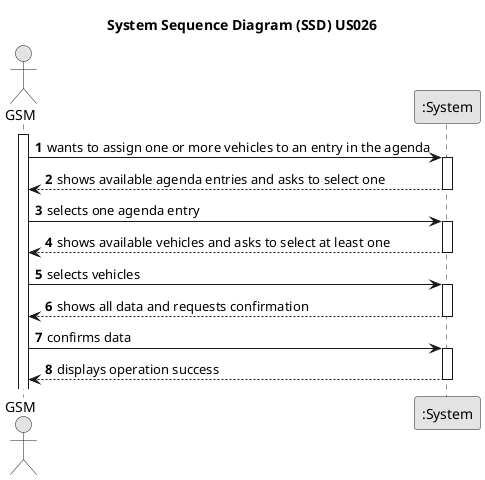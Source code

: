 

@startuml
skinparam monochrome true
skinparam packageStyle rectangle
skinparam shadowing false

title System Sequence Diagram (SSD) US026

autonumber

actor "GSM" as GSM
participant ":System" as System

activate GSM

    GSM -> System : wants to assign one or more vehicles to an entry in the agenda
    activate System

        System --> GSM : shows available agenda entries and asks to select one
    deactivate System

    GSM -> System : selects one agenda entry
    activate System

        System --> GSM : shows available vehicles and asks to select at least one
    deactivate System

    GSM -> System : selects vehicles
    activate System

        System --> GSM : shows all data and requests confirmation
    deactivate System

    GSM -> System : confirms data
    activate System

        System --> GSM : displays operation success
    deactivate System

@enduml